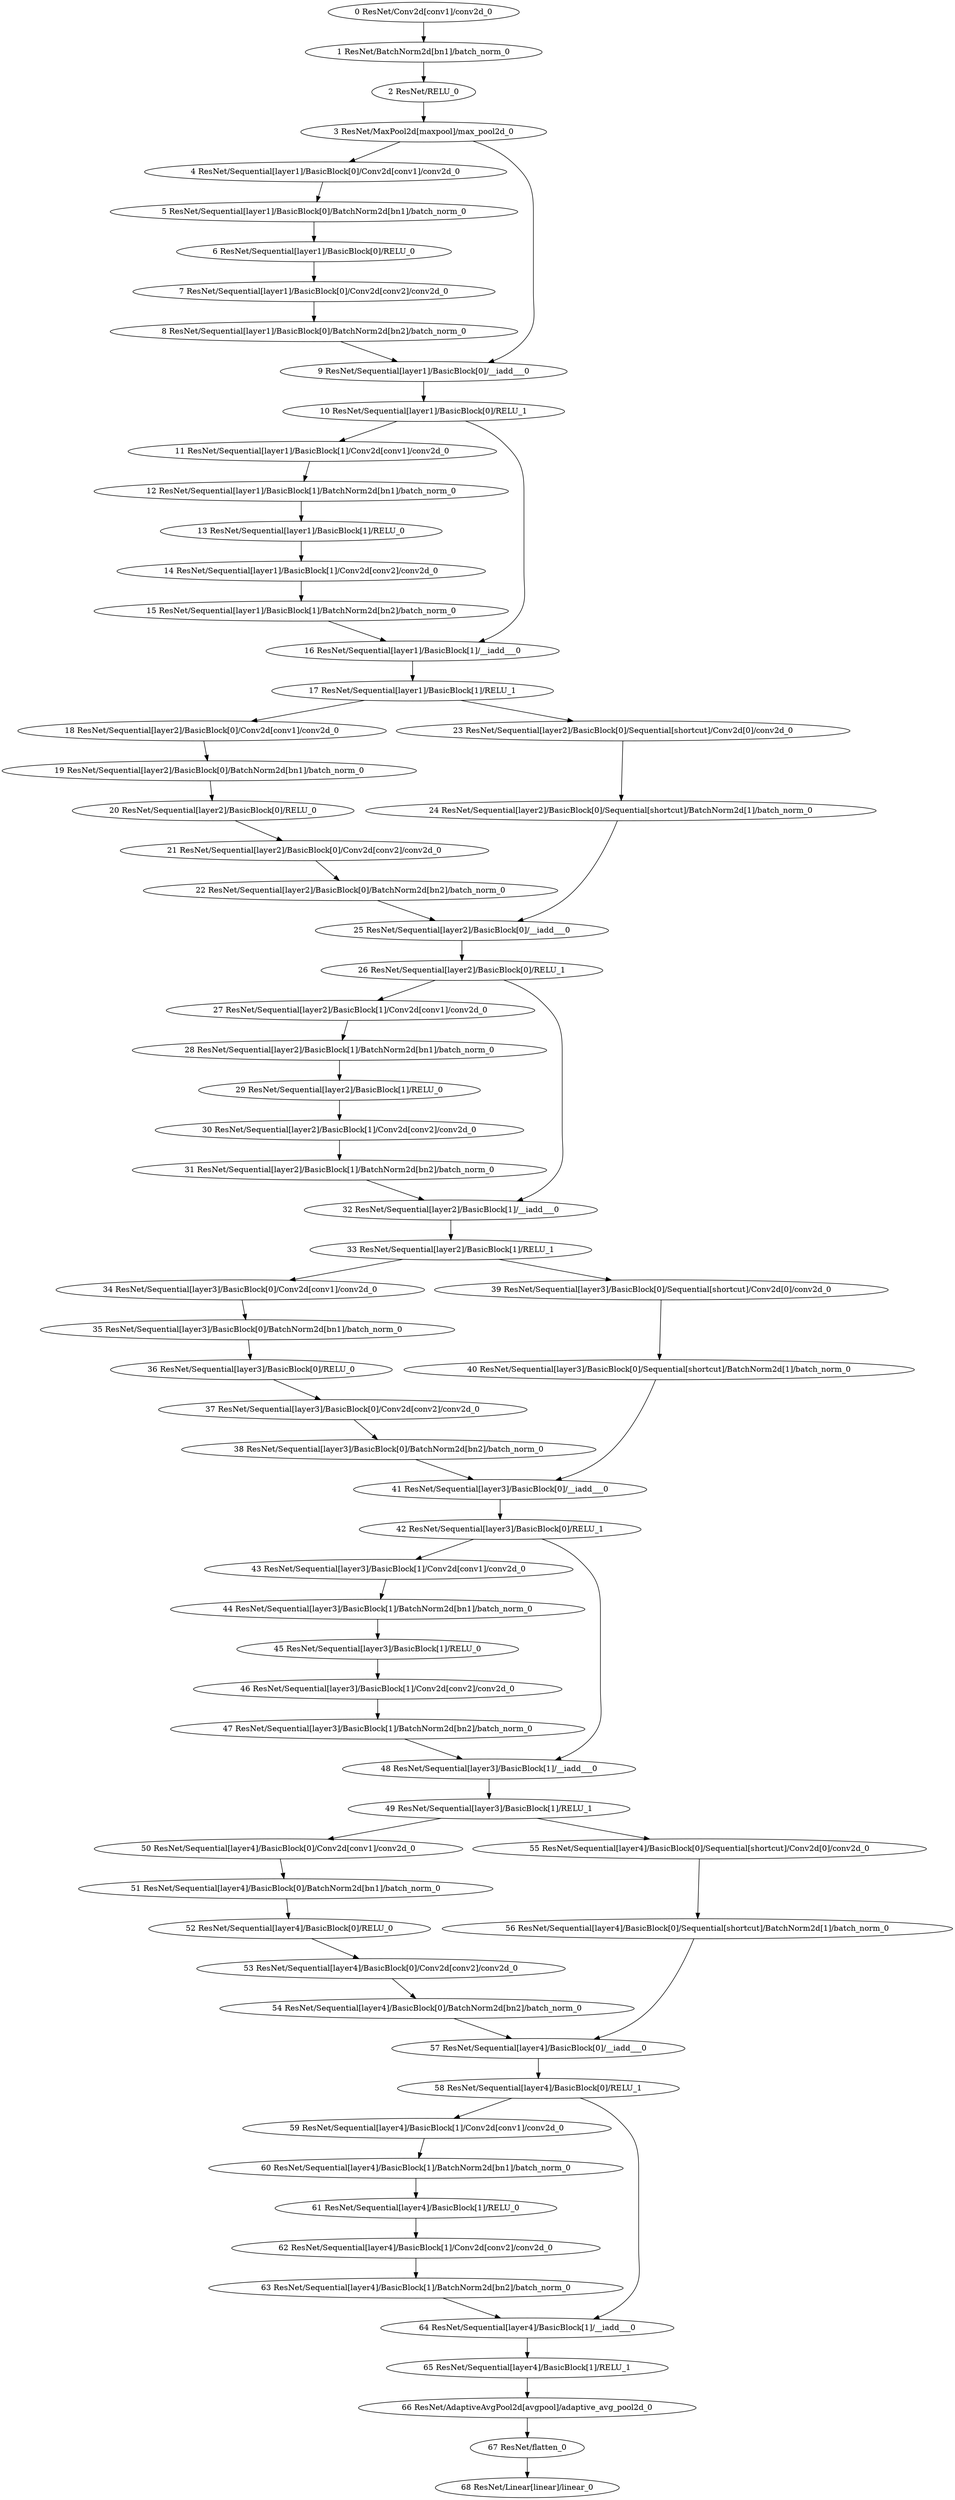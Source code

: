 strict digraph  {
"0 ResNet/Conv2d[conv1]/conv2d_0" [id=0, type=conv2d];
"1 ResNet/BatchNorm2d[bn1]/batch_norm_0" [id=1, type=batch_norm];
"2 ResNet/RELU_0" [id=2, type=RELU];
"3 ResNet/MaxPool2d[maxpool]/max_pool2d_0" [id=3, type=max_pool2d];
"4 ResNet/Sequential[layer1]/BasicBlock[0]/Conv2d[conv1]/conv2d_0" [id=4, type=conv2d];
"5 ResNet/Sequential[layer1]/BasicBlock[0]/BatchNorm2d[bn1]/batch_norm_0" [id=5, type=batch_norm];
"6 ResNet/Sequential[layer1]/BasicBlock[0]/RELU_0" [id=6, type=RELU];
"7 ResNet/Sequential[layer1]/BasicBlock[0]/Conv2d[conv2]/conv2d_0" [id=7, type=conv2d];
"8 ResNet/Sequential[layer1]/BasicBlock[0]/BatchNorm2d[bn2]/batch_norm_0" [id=8, type=batch_norm];
"9 ResNet/Sequential[layer1]/BasicBlock[0]/__iadd___0" [id=9, type=__iadd__];
"10 ResNet/Sequential[layer1]/BasicBlock[0]/RELU_1" [id=10, type=RELU];
"11 ResNet/Sequential[layer1]/BasicBlock[1]/Conv2d[conv1]/conv2d_0" [id=11, type=conv2d];
"12 ResNet/Sequential[layer1]/BasicBlock[1]/BatchNorm2d[bn1]/batch_norm_0" [id=12, type=batch_norm];
"13 ResNet/Sequential[layer1]/BasicBlock[1]/RELU_0" [id=13, type=RELU];
"14 ResNet/Sequential[layer1]/BasicBlock[1]/Conv2d[conv2]/conv2d_0" [id=14, type=conv2d];
"15 ResNet/Sequential[layer1]/BasicBlock[1]/BatchNorm2d[bn2]/batch_norm_0" [id=15, type=batch_norm];
"16 ResNet/Sequential[layer1]/BasicBlock[1]/__iadd___0" [id=16, type=__iadd__];
"17 ResNet/Sequential[layer1]/BasicBlock[1]/RELU_1" [id=17, type=RELU];
"18 ResNet/Sequential[layer2]/BasicBlock[0]/Conv2d[conv1]/conv2d_0" [id=18, type=conv2d];
"19 ResNet/Sequential[layer2]/BasicBlock[0]/BatchNorm2d[bn1]/batch_norm_0" [id=19, type=batch_norm];
"20 ResNet/Sequential[layer2]/BasicBlock[0]/RELU_0" [id=20, type=RELU];
"21 ResNet/Sequential[layer2]/BasicBlock[0]/Conv2d[conv2]/conv2d_0" [id=21, type=conv2d];
"22 ResNet/Sequential[layer2]/BasicBlock[0]/BatchNorm2d[bn2]/batch_norm_0" [id=22, type=batch_norm];
"23 ResNet/Sequential[layer2]/BasicBlock[0]/Sequential[shortcut]/Conv2d[0]/conv2d_0" [id=23, type=conv2d];
"24 ResNet/Sequential[layer2]/BasicBlock[0]/Sequential[shortcut]/BatchNorm2d[1]/batch_norm_0" [id=24, type=batch_norm];
"25 ResNet/Sequential[layer2]/BasicBlock[0]/__iadd___0" [id=25, type=__iadd__];
"26 ResNet/Sequential[layer2]/BasicBlock[0]/RELU_1" [id=26, type=RELU];
"27 ResNet/Sequential[layer2]/BasicBlock[1]/Conv2d[conv1]/conv2d_0" [id=27, type=conv2d];
"28 ResNet/Sequential[layer2]/BasicBlock[1]/BatchNorm2d[bn1]/batch_norm_0" [id=28, type=batch_norm];
"29 ResNet/Sequential[layer2]/BasicBlock[1]/RELU_0" [id=29, type=RELU];
"30 ResNet/Sequential[layer2]/BasicBlock[1]/Conv2d[conv2]/conv2d_0" [id=30, type=conv2d];
"31 ResNet/Sequential[layer2]/BasicBlock[1]/BatchNorm2d[bn2]/batch_norm_0" [id=31, type=batch_norm];
"32 ResNet/Sequential[layer2]/BasicBlock[1]/__iadd___0" [id=32, type=__iadd__];
"33 ResNet/Sequential[layer2]/BasicBlock[1]/RELU_1" [id=33, type=RELU];
"34 ResNet/Sequential[layer3]/BasicBlock[0]/Conv2d[conv1]/conv2d_0" [id=34, type=conv2d];
"35 ResNet/Sequential[layer3]/BasicBlock[0]/BatchNorm2d[bn1]/batch_norm_0" [id=35, type=batch_norm];
"36 ResNet/Sequential[layer3]/BasicBlock[0]/RELU_0" [id=36, type=RELU];
"37 ResNet/Sequential[layer3]/BasicBlock[0]/Conv2d[conv2]/conv2d_0" [id=37, type=conv2d];
"38 ResNet/Sequential[layer3]/BasicBlock[0]/BatchNorm2d[bn2]/batch_norm_0" [id=38, type=batch_norm];
"39 ResNet/Sequential[layer3]/BasicBlock[0]/Sequential[shortcut]/Conv2d[0]/conv2d_0" [id=39, type=conv2d];
"40 ResNet/Sequential[layer3]/BasicBlock[0]/Sequential[shortcut]/BatchNorm2d[1]/batch_norm_0" [id=40, type=batch_norm];
"41 ResNet/Sequential[layer3]/BasicBlock[0]/__iadd___0" [id=41, type=__iadd__];
"42 ResNet/Sequential[layer3]/BasicBlock[0]/RELU_1" [id=42, type=RELU];
"43 ResNet/Sequential[layer3]/BasicBlock[1]/Conv2d[conv1]/conv2d_0" [id=43, type=conv2d];
"44 ResNet/Sequential[layer3]/BasicBlock[1]/BatchNorm2d[bn1]/batch_norm_0" [id=44, type=batch_norm];
"45 ResNet/Sequential[layer3]/BasicBlock[1]/RELU_0" [id=45, type=RELU];
"46 ResNet/Sequential[layer3]/BasicBlock[1]/Conv2d[conv2]/conv2d_0" [id=46, type=conv2d];
"47 ResNet/Sequential[layer3]/BasicBlock[1]/BatchNorm2d[bn2]/batch_norm_0" [id=47, type=batch_norm];
"48 ResNet/Sequential[layer3]/BasicBlock[1]/__iadd___0" [id=48, type=__iadd__];
"49 ResNet/Sequential[layer3]/BasicBlock[1]/RELU_1" [id=49, type=RELU];
"50 ResNet/Sequential[layer4]/BasicBlock[0]/Conv2d[conv1]/conv2d_0" [id=50, type=conv2d];
"51 ResNet/Sequential[layer4]/BasicBlock[0]/BatchNorm2d[bn1]/batch_norm_0" [id=51, type=batch_norm];
"52 ResNet/Sequential[layer4]/BasicBlock[0]/RELU_0" [id=52, type=RELU];
"53 ResNet/Sequential[layer4]/BasicBlock[0]/Conv2d[conv2]/conv2d_0" [id=53, type=conv2d];
"54 ResNet/Sequential[layer4]/BasicBlock[0]/BatchNorm2d[bn2]/batch_norm_0" [id=54, type=batch_norm];
"55 ResNet/Sequential[layer4]/BasicBlock[0]/Sequential[shortcut]/Conv2d[0]/conv2d_0" [id=55, type=conv2d];
"56 ResNet/Sequential[layer4]/BasicBlock[0]/Sequential[shortcut]/BatchNorm2d[1]/batch_norm_0" [id=56, type=batch_norm];
"57 ResNet/Sequential[layer4]/BasicBlock[0]/__iadd___0" [id=57, type=__iadd__];
"58 ResNet/Sequential[layer4]/BasicBlock[0]/RELU_1" [id=58, type=RELU];
"59 ResNet/Sequential[layer4]/BasicBlock[1]/Conv2d[conv1]/conv2d_0" [id=59, type=conv2d];
"60 ResNet/Sequential[layer4]/BasicBlock[1]/BatchNorm2d[bn1]/batch_norm_0" [id=60, type=batch_norm];
"61 ResNet/Sequential[layer4]/BasicBlock[1]/RELU_0" [id=61, type=RELU];
"62 ResNet/Sequential[layer4]/BasicBlock[1]/Conv2d[conv2]/conv2d_0" [id=62, type=conv2d];
"63 ResNet/Sequential[layer4]/BasicBlock[1]/BatchNorm2d[bn2]/batch_norm_0" [id=63, type=batch_norm];
"64 ResNet/Sequential[layer4]/BasicBlock[1]/__iadd___0" [id=64, type=__iadd__];
"65 ResNet/Sequential[layer4]/BasicBlock[1]/RELU_1" [id=65, type=RELU];
"66 ResNet/AdaptiveAvgPool2d[avgpool]/adaptive_avg_pool2d_0" [id=66, type=adaptive_avg_pool2d];
"67 ResNet/flatten_0" [id=67, type=flatten];
"68 ResNet/Linear[linear]/linear_0" [id=68, type=linear];
"0 ResNet/Conv2d[conv1]/conv2d_0" -> "1 ResNet/BatchNorm2d[bn1]/batch_norm_0";
"1 ResNet/BatchNorm2d[bn1]/batch_norm_0" -> "2 ResNet/RELU_0";
"2 ResNet/RELU_0" -> "3 ResNet/MaxPool2d[maxpool]/max_pool2d_0";
"3 ResNet/MaxPool2d[maxpool]/max_pool2d_0" -> "4 ResNet/Sequential[layer1]/BasicBlock[0]/Conv2d[conv1]/conv2d_0";
"3 ResNet/MaxPool2d[maxpool]/max_pool2d_0" -> "9 ResNet/Sequential[layer1]/BasicBlock[0]/__iadd___0";
"4 ResNet/Sequential[layer1]/BasicBlock[0]/Conv2d[conv1]/conv2d_0" -> "5 ResNet/Sequential[layer1]/BasicBlock[0]/BatchNorm2d[bn1]/batch_norm_0";
"5 ResNet/Sequential[layer1]/BasicBlock[0]/BatchNorm2d[bn1]/batch_norm_0" -> "6 ResNet/Sequential[layer1]/BasicBlock[0]/RELU_0";
"6 ResNet/Sequential[layer1]/BasicBlock[0]/RELU_0" -> "7 ResNet/Sequential[layer1]/BasicBlock[0]/Conv2d[conv2]/conv2d_0";
"7 ResNet/Sequential[layer1]/BasicBlock[0]/Conv2d[conv2]/conv2d_0" -> "8 ResNet/Sequential[layer1]/BasicBlock[0]/BatchNorm2d[bn2]/batch_norm_0";
"8 ResNet/Sequential[layer1]/BasicBlock[0]/BatchNorm2d[bn2]/batch_norm_0" -> "9 ResNet/Sequential[layer1]/BasicBlock[0]/__iadd___0";
"9 ResNet/Sequential[layer1]/BasicBlock[0]/__iadd___0" -> "10 ResNet/Sequential[layer1]/BasicBlock[0]/RELU_1";
"10 ResNet/Sequential[layer1]/BasicBlock[0]/RELU_1" -> "11 ResNet/Sequential[layer1]/BasicBlock[1]/Conv2d[conv1]/conv2d_0";
"10 ResNet/Sequential[layer1]/BasicBlock[0]/RELU_1" -> "16 ResNet/Sequential[layer1]/BasicBlock[1]/__iadd___0";
"11 ResNet/Sequential[layer1]/BasicBlock[1]/Conv2d[conv1]/conv2d_0" -> "12 ResNet/Sequential[layer1]/BasicBlock[1]/BatchNorm2d[bn1]/batch_norm_0";
"12 ResNet/Sequential[layer1]/BasicBlock[1]/BatchNorm2d[bn1]/batch_norm_0" -> "13 ResNet/Sequential[layer1]/BasicBlock[1]/RELU_0";
"13 ResNet/Sequential[layer1]/BasicBlock[1]/RELU_0" -> "14 ResNet/Sequential[layer1]/BasicBlock[1]/Conv2d[conv2]/conv2d_0";
"14 ResNet/Sequential[layer1]/BasicBlock[1]/Conv2d[conv2]/conv2d_0" -> "15 ResNet/Sequential[layer1]/BasicBlock[1]/BatchNorm2d[bn2]/batch_norm_0";
"15 ResNet/Sequential[layer1]/BasicBlock[1]/BatchNorm2d[bn2]/batch_norm_0" -> "16 ResNet/Sequential[layer1]/BasicBlock[1]/__iadd___0";
"16 ResNet/Sequential[layer1]/BasicBlock[1]/__iadd___0" -> "17 ResNet/Sequential[layer1]/BasicBlock[1]/RELU_1";
"17 ResNet/Sequential[layer1]/BasicBlock[1]/RELU_1" -> "18 ResNet/Sequential[layer2]/BasicBlock[0]/Conv2d[conv1]/conv2d_0";
"17 ResNet/Sequential[layer1]/BasicBlock[1]/RELU_1" -> "23 ResNet/Sequential[layer2]/BasicBlock[0]/Sequential[shortcut]/Conv2d[0]/conv2d_0";
"18 ResNet/Sequential[layer2]/BasicBlock[0]/Conv2d[conv1]/conv2d_0" -> "19 ResNet/Sequential[layer2]/BasicBlock[0]/BatchNorm2d[bn1]/batch_norm_0";
"19 ResNet/Sequential[layer2]/BasicBlock[0]/BatchNorm2d[bn1]/batch_norm_0" -> "20 ResNet/Sequential[layer2]/BasicBlock[0]/RELU_0";
"20 ResNet/Sequential[layer2]/BasicBlock[0]/RELU_0" -> "21 ResNet/Sequential[layer2]/BasicBlock[0]/Conv2d[conv2]/conv2d_0";
"21 ResNet/Sequential[layer2]/BasicBlock[0]/Conv2d[conv2]/conv2d_0" -> "22 ResNet/Sequential[layer2]/BasicBlock[0]/BatchNorm2d[bn2]/batch_norm_0";
"22 ResNet/Sequential[layer2]/BasicBlock[0]/BatchNorm2d[bn2]/batch_norm_0" -> "25 ResNet/Sequential[layer2]/BasicBlock[0]/__iadd___0";
"23 ResNet/Sequential[layer2]/BasicBlock[0]/Sequential[shortcut]/Conv2d[0]/conv2d_0" -> "24 ResNet/Sequential[layer2]/BasicBlock[0]/Sequential[shortcut]/BatchNorm2d[1]/batch_norm_0";
"24 ResNet/Sequential[layer2]/BasicBlock[0]/Sequential[shortcut]/BatchNorm2d[1]/batch_norm_0" -> "25 ResNet/Sequential[layer2]/BasicBlock[0]/__iadd___0";
"25 ResNet/Sequential[layer2]/BasicBlock[0]/__iadd___0" -> "26 ResNet/Sequential[layer2]/BasicBlock[0]/RELU_1";
"26 ResNet/Sequential[layer2]/BasicBlock[0]/RELU_1" -> "27 ResNet/Sequential[layer2]/BasicBlock[1]/Conv2d[conv1]/conv2d_0";
"26 ResNet/Sequential[layer2]/BasicBlock[0]/RELU_1" -> "32 ResNet/Sequential[layer2]/BasicBlock[1]/__iadd___0";
"27 ResNet/Sequential[layer2]/BasicBlock[1]/Conv2d[conv1]/conv2d_0" -> "28 ResNet/Sequential[layer2]/BasicBlock[1]/BatchNorm2d[bn1]/batch_norm_0";
"28 ResNet/Sequential[layer2]/BasicBlock[1]/BatchNorm2d[bn1]/batch_norm_0" -> "29 ResNet/Sequential[layer2]/BasicBlock[1]/RELU_0";
"29 ResNet/Sequential[layer2]/BasicBlock[1]/RELU_0" -> "30 ResNet/Sequential[layer2]/BasicBlock[1]/Conv2d[conv2]/conv2d_0";
"30 ResNet/Sequential[layer2]/BasicBlock[1]/Conv2d[conv2]/conv2d_0" -> "31 ResNet/Sequential[layer2]/BasicBlock[1]/BatchNorm2d[bn2]/batch_norm_0";
"31 ResNet/Sequential[layer2]/BasicBlock[1]/BatchNorm2d[bn2]/batch_norm_0" -> "32 ResNet/Sequential[layer2]/BasicBlock[1]/__iadd___0";
"32 ResNet/Sequential[layer2]/BasicBlock[1]/__iadd___0" -> "33 ResNet/Sequential[layer2]/BasicBlock[1]/RELU_1";
"33 ResNet/Sequential[layer2]/BasicBlock[1]/RELU_1" -> "34 ResNet/Sequential[layer3]/BasicBlock[0]/Conv2d[conv1]/conv2d_0";
"33 ResNet/Sequential[layer2]/BasicBlock[1]/RELU_1" -> "39 ResNet/Sequential[layer3]/BasicBlock[0]/Sequential[shortcut]/Conv2d[0]/conv2d_0";
"34 ResNet/Sequential[layer3]/BasicBlock[0]/Conv2d[conv1]/conv2d_0" -> "35 ResNet/Sequential[layer3]/BasicBlock[0]/BatchNorm2d[bn1]/batch_norm_0";
"35 ResNet/Sequential[layer3]/BasicBlock[0]/BatchNorm2d[bn1]/batch_norm_0" -> "36 ResNet/Sequential[layer3]/BasicBlock[0]/RELU_0";
"36 ResNet/Sequential[layer3]/BasicBlock[0]/RELU_0" -> "37 ResNet/Sequential[layer3]/BasicBlock[0]/Conv2d[conv2]/conv2d_0";
"37 ResNet/Sequential[layer3]/BasicBlock[0]/Conv2d[conv2]/conv2d_0" -> "38 ResNet/Sequential[layer3]/BasicBlock[0]/BatchNorm2d[bn2]/batch_norm_0";
"38 ResNet/Sequential[layer3]/BasicBlock[0]/BatchNorm2d[bn2]/batch_norm_0" -> "41 ResNet/Sequential[layer3]/BasicBlock[0]/__iadd___0";
"39 ResNet/Sequential[layer3]/BasicBlock[0]/Sequential[shortcut]/Conv2d[0]/conv2d_0" -> "40 ResNet/Sequential[layer3]/BasicBlock[0]/Sequential[shortcut]/BatchNorm2d[1]/batch_norm_0";
"40 ResNet/Sequential[layer3]/BasicBlock[0]/Sequential[shortcut]/BatchNorm2d[1]/batch_norm_0" -> "41 ResNet/Sequential[layer3]/BasicBlock[0]/__iadd___0";
"41 ResNet/Sequential[layer3]/BasicBlock[0]/__iadd___0" -> "42 ResNet/Sequential[layer3]/BasicBlock[0]/RELU_1";
"42 ResNet/Sequential[layer3]/BasicBlock[0]/RELU_1" -> "43 ResNet/Sequential[layer3]/BasicBlock[1]/Conv2d[conv1]/conv2d_0";
"42 ResNet/Sequential[layer3]/BasicBlock[0]/RELU_1" -> "48 ResNet/Sequential[layer3]/BasicBlock[1]/__iadd___0";
"43 ResNet/Sequential[layer3]/BasicBlock[1]/Conv2d[conv1]/conv2d_0" -> "44 ResNet/Sequential[layer3]/BasicBlock[1]/BatchNorm2d[bn1]/batch_norm_0";
"44 ResNet/Sequential[layer3]/BasicBlock[1]/BatchNorm2d[bn1]/batch_norm_0" -> "45 ResNet/Sequential[layer3]/BasicBlock[1]/RELU_0";
"45 ResNet/Sequential[layer3]/BasicBlock[1]/RELU_0" -> "46 ResNet/Sequential[layer3]/BasicBlock[1]/Conv2d[conv2]/conv2d_0";
"46 ResNet/Sequential[layer3]/BasicBlock[1]/Conv2d[conv2]/conv2d_0" -> "47 ResNet/Sequential[layer3]/BasicBlock[1]/BatchNorm2d[bn2]/batch_norm_0";
"47 ResNet/Sequential[layer3]/BasicBlock[1]/BatchNorm2d[bn2]/batch_norm_0" -> "48 ResNet/Sequential[layer3]/BasicBlock[1]/__iadd___0";
"48 ResNet/Sequential[layer3]/BasicBlock[1]/__iadd___0" -> "49 ResNet/Sequential[layer3]/BasicBlock[1]/RELU_1";
"49 ResNet/Sequential[layer3]/BasicBlock[1]/RELU_1" -> "50 ResNet/Sequential[layer4]/BasicBlock[0]/Conv2d[conv1]/conv2d_0";
"49 ResNet/Sequential[layer3]/BasicBlock[1]/RELU_1" -> "55 ResNet/Sequential[layer4]/BasicBlock[0]/Sequential[shortcut]/Conv2d[0]/conv2d_0";
"50 ResNet/Sequential[layer4]/BasicBlock[0]/Conv2d[conv1]/conv2d_0" -> "51 ResNet/Sequential[layer4]/BasicBlock[0]/BatchNorm2d[bn1]/batch_norm_0";
"51 ResNet/Sequential[layer4]/BasicBlock[0]/BatchNorm2d[bn1]/batch_norm_0" -> "52 ResNet/Sequential[layer4]/BasicBlock[0]/RELU_0";
"52 ResNet/Sequential[layer4]/BasicBlock[0]/RELU_0" -> "53 ResNet/Sequential[layer4]/BasicBlock[0]/Conv2d[conv2]/conv2d_0";
"53 ResNet/Sequential[layer4]/BasicBlock[0]/Conv2d[conv2]/conv2d_0" -> "54 ResNet/Sequential[layer4]/BasicBlock[0]/BatchNorm2d[bn2]/batch_norm_0";
"54 ResNet/Sequential[layer4]/BasicBlock[0]/BatchNorm2d[bn2]/batch_norm_0" -> "57 ResNet/Sequential[layer4]/BasicBlock[0]/__iadd___0";
"55 ResNet/Sequential[layer4]/BasicBlock[0]/Sequential[shortcut]/Conv2d[0]/conv2d_0" -> "56 ResNet/Sequential[layer4]/BasicBlock[0]/Sequential[shortcut]/BatchNorm2d[1]/batch_norm_0";
"56 ResNet/Sequential[layer4]/BasicBlock[0]/Sequential[shortcut]/BatchNorm2d[1]/batch_norm_0" -> "57 ResNet/Sequential[layer4]/BasicBlock[0]/__iadd___0";
"57 ResNet/Sequential[layer4]/BasicBlock[0]/__iadd___0" -> "58 ResNet/Sequential[layer4]/BasicBlock[0]/RELU_1";
"58 ResNet/Sequential[layer4]/BasicBlock[0]/RELU_1" -> "59 ResNet/Sequential[layer4]/BasicBlock[1]/Conv2d[conv1]/conv2d_0";
"58 ResNet/Sequential[layer4]/BasicBlock[0]/RELU_1" -> "64 ResNet/Sequential[layer4]/BasicBlock[1]/__iadd___0";
"59 ResNet/Sequential[layer4]/BasicBlock[1]/Conv2d[conv1]/conv2d_0" -> "60 ResNet/Sequential[layer4]/BasicBlock[1]/BatchNorm2d[bn1]/batch_norm_0";
"60 ResNet/Sequential[layer4]/BasicBlock[1]/BatchNorm2d[bn1]/batch_norm_0" -> "61 ResNet/Sequential[layer4]/BasicBlock[1]/RELU_0";
"61 ResNet/Sequential[layer4]/BasicBlock[1]/RELU_0" -> "62 ResNet/Sequential[layer4]/BasicBlock[1]/Conv2d[conv2]/conv2d_0";
"62 ResNet/Sequential[layer4]/BasicBlock[1]/Conv2d[conv2]/conv2d_0" -> "63 ResNet/Sequential[layer4]/BasicBlock[1]/BatchNorm2d[bn2]/batch_norm_0";
"63 ResNet/Sequential[layer4]/BasicBlock[1]/BatchNorm2d[bn2]/batch_norm_0" -> "64 ResNet/Sequential[layer4]/BasicBlock[1]/__iadd___0";
"64 ResNet/Sequential[layer4]/BasicBlock[1]/__iadd___0" -> "65 ResNet/Sequential[layer4]/BasicBlock[1]/RELU_1";
"65 ResNet/Sequential[layer4]/BasicBlock[1]/RELU_1" -> "66 ResNet/AdaptiveAvgPool2d[avgpool]/adaptive_avg_pool2d_0";
"66 ResNet/AdaptiveAvgPool2d[avgpool]/adaptive_avg_pool2d_0" -> "67 ResNet/flatten_0";
"67 ResNet/flatten_0" -> "68 ResNet/Linear[linear]/linear_0";
}
